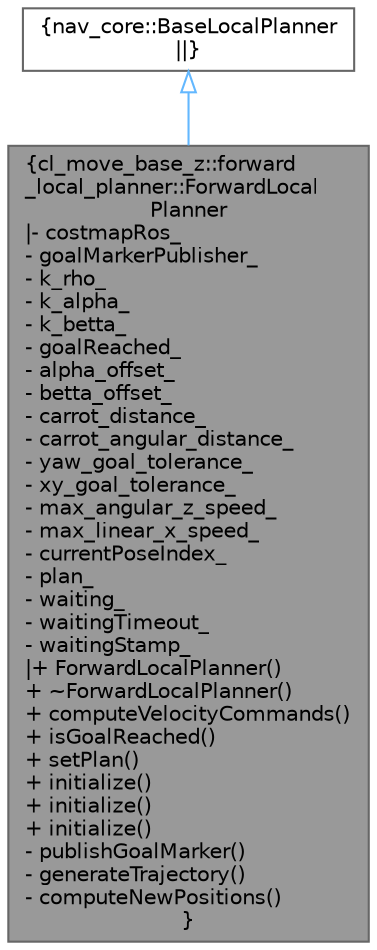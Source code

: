 digraph "cl_move_base_z::forward_local_planner::ForwardLocalPlanner"
{
 // LATEX_PDF_SIZE
  bgcolor="transparent";
  edge [fontname=Helvetica,fontsize=10,labelfontname=Helvetica,labelfontsize=10];
  node [fontname=Helvetica,fontsize=10,shape=box,height=0.2,width=0.4];
  Node1 [label="{cl_move_base_z::forward\l_local_planner::ForwardLocal\lPlanner\n|- costmapRos_\l- goalMarkerPublisher_\l- k_rho_\l- k_alpha_\l- k_betta_\l- goalReached_\l- alpha_offset_\l- betta_offset_\l- carrot_distance_\l- carrot_angular_distance_\l- yaw_goal_tolerance_\l- xy_goal_tolerance_\l- max_angular_z_speed_\l- max_linear_x_speed_\l- currentPoseIndex_\l- plan_\l- waiting_\l- waitingTimeout_\l- waitingStamp_\l|+ ForwardLocalPlanner()\l+ ~ForwardLocalPlanner()\l+ computeVelocityCommands()\l+ isGoalReached()\l+ setPlan()\l+ initialize()\l+ initialize()\l+ initialize()\l- publishGoalMarker()\l- generateTrajectory()\l- computeNewPositions()\l}",height=0.2,width=0.4,color="gray40", fillcolor="grey60", style="filled", fontcolor="black",tooltip=" "];
  Node2 -> Node1 [dir="back",color="steelblue1",style="solid",arrowtail="onormal"];
  Node2 [label="{nav_core::BaseLocalPlanner\n||}",height=0.2,width=0.4,color="gray40", fillcolor="white", style="filled",tooltip=" "];
}
